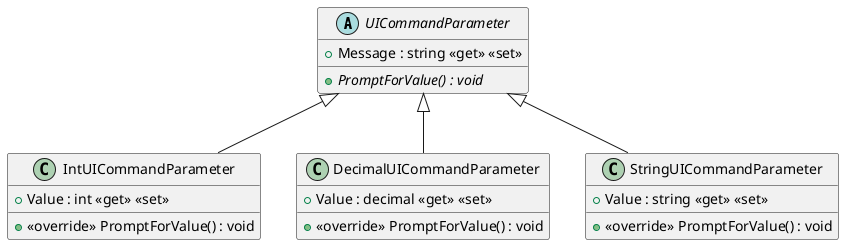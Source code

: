@startuml
abstract class UICommandParameter {
    + Message : string <<get>> <<set>>
    + {abstract} PromptForValue() : void
}
class IntUICommandParameter {
    + Value : int <<get>> <<set>>
    + <<override>> PromptForValue() : void
}
class DecimalUICommandParameter {
    + Value : decimal <<get>> <<set>>
    + <<override>> PromptForValue() : void
}
class StringUICommandParameter {
    + Value : string <<get>> <<set>>
    + <<override>> PromptForValue() : void
}
UICommandParameter <|-- IntUICommandParameter
UICommandParameter <|-- DecimalUICommandParameter
UICommandParameter <|-- StringUICommandParameter
@enduml

